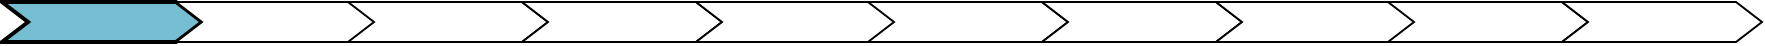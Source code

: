 <mxfile version="20.3.0" type="device" pages="12"><diagram id="dm2t6jc_gF8w5apkpZ0x" name="setup"><mxGraphModel dx="1138" dy="750" grid="1" gridSize="10" guides="1" tooltips="1" connect="1" arrows="1" fold="1" page="1" pageScale="1" pageWidth="827" pageHeight="1169" math="0" shadow="0"><root><mxCell id="0"/><mxCell id="1" parent="0"/><mxCell id="suq_s8611vJmzCgjOtdl-1" value="" style="shape=step;perimeter=stepPerimeter;whiteSpace=wrap;html=1;fixedSize=1;fontStyle=1;strokeWidth=2;fillColor=#75BDD1;size=13;" vertex="1" parent="1"><mxGeometry x="7" y="40" width="100" height="20" as="geometry"/></mxCell><mxCell id="apKouLeJVpxZWuQmlY8w-2" value="" style="shape=step;perimeter=stepPerimeter;whiteSpace=wrap;html=1;fixedSize=1;fontStyle=1;strokeWidth=1;size=13;" vertex="1" parent="1"><mxGeometry x="94" y="40" width="100" height="20" as="geometry"/></mxCell><mxCell id="kgX7_TbezfA0n5U8X8fv-1" value="" style="shape=step;perimeter=stepPerimeter;whiteSpace=wrap;html=1;fixedSize=1;fontStyle=1;strokeWidth=1;size=13;" vertex="1" parent="1"><mxGeometry x="180" y="40" width="100" height="20" as="geometry"/></mxCell><mxCell id="kgX7_TbezfA0n5U8X8fv-5" value="" style="shape=step;perimeter=stepPerimeter;whiteSpace=wrap;html=1;fixedSize=1;fontStyle=1;strokeWidth=1;size=13;" vertex="1" parent="1"><mxGeometry x="267" y="40" width="100" height="20" as="geometry"/></mxCell><mxCell id="kgX7_TbezfA0n5U8X8fv-6" value="" style="shape=step;perimeter=stepPerimeter;whiteSpace=wrap;html=1;fixedSize=1;fontStyle=1;strokeWidth=1;size=13;" vertex="1" parent="1"><mxGeometry x="354" y="40" width="100" height="20" as="geometry"/></mxCell><mxCell id="kgX7_TbezfA0n5U8X8fv-7" value="" style="shape=step;perimeter=stepPerimeter;whiteSpace=wrap;html=1;fixedSize=1;fontStyle=1;strokeWidth=1;size=13;" vertex="1" parent="1"><mxGeometry x="440" y="40" width="100" height="20" as="geometry"/></mxCell><mxCell id="kgX7_TbezfA0n5U8X8fv-8" value="" style="shape=step;perimeter=stepPerimeter;whiteSpace=wrap;html=1;fixedSize=1;fontStyle=1;strokeWidth=1;size=13;" vertex="1" parent="1"><mxGeometry x="527" y="40" width="100" height="20" as="geometry"/></mxCell><mxCell id="kgX7_TbezfA0n5U8X8fv-9" value="" style="shape=step;perimeter=stepPerimeter;whiteSpace=wrap;html=1;fixedSize=1;fontStyle=1;strokeWidth=1;size=13;" vertex="1" parent="1"><mxGeometry x="614" y="40" width="100" height="20" as="geometry"/></mxCell><mxCell id="kgX7_TbezfA0n5U8X8fv-10" value="" style="shape=step;perimeter=stepPerimeter;whiteSpace=wrap;html=1;fixedSize=1;fontStyle=1;strokeWidth=1;size=13;" vertex="1" parent="1"><mxGeometry x="700" y="40" width="100" height="20" as="geometry"/></mxCell><mxCell id="5NgcryGdJ3o4oPyeXj-P-1" value="" style="shape=step;perimeter=stepPerimeter;whiteSpace=wrap;html=1;fixedSize=1;fontStyle=1;strokeWidth=1;size=13;" vertex="1" parent="1"><mxGeometry x="787" y="40" width="100" height="20" as="geometry"/></mxCell></root></mxGraphModel></diagram><diagram name="meetings_summary" id="6X2ZOrw5SboB-pp65aHU"><mxGraphModel dx="981" dy="647" grid="1" gridSize="10" guides="1" tooltips="1" connect="1" arrows="1" fold="1" page="1" pageScale="1" pageWidth="827" pageHeight="1169" math="0" shadow="0"><root><mxCell id="8bAcCkx6zLGZEjMkv06b-0"/><mxCell id="8bAcCkx6zLGZEjMkv06b-1" parent="8bAcCkx6zLGZEjMkv06b-0"/><mxCell id="afLZ5FT6AAIcuSlcj4F2-0" value="" style="shape=step;perimeter=stepPerimeter;whiteSpace=wrap;html=1;fixedSize=1;fontStyle=1;strokeWidth=1;fillColor=#0082A5;size=13;" vertex="1" parent="8bAcCkx6zLGZEjMkv06b-1"><mxGeometry x="7" y="40" width="100" height="20" as="geometry"/></mxCell><mxCell id="afLZ5FT6AAIcuSlcj4F2-1" value="" style="shape=step;perimeter=stepPerimeter;whiteSpace=wrap;html=1;fixedSize=1;fontStyle=1;strokeWidth=1;size=13;" vertex="1" parent="8bAcCkx6zLGZEjMkv06b-1"><mxGeometry x="94" y="40" width="100" height="20" as="geometry"/></mxCell><mxCell id="afLZ5FT6AAIcuSlcj4F2-2" value="" style="shape=step;perimeter=stepPerimeter;whiteSpace=wrap;html=1;fixedSize=1;fontStyle=1;strokeWidth=1;size=13;" vertex="1" parent="8bAcCkx6zLGZEjMkv06b-1"><mxGeometry x="180" y="40" width="100" height="20" as="geometry"/></mxCell><mxCell id="afLZ5FT6AAIcuSlcj4F2-3" value="" style="shape=step;perimeter=stepPerimeter;whiteSpace=wrap;html=1;fixedSize=1;fontStyle=1;strokeWidth=1;size=13;" vertex="1" parent="8bAcCkx6zLGZEjMkv06b-1"><mxGeometry x="267" y="40" width="100" height="20" as="geometry"/></mxCell><mxCell id="afLZ5FT6AAIcuSlcj4F2-4" value="" style="shape=step;perimeter=stepPerimeter;whiteSpace=wrap;html=1;fixedSize=1;fontStyle=1;strokeWidth=1;size=13;" vertex="1" parent="8bAcCkx6zLGZEjMkv06b-1"><mxGeometry x="354" y="40" width="100" height="20" as="geometry"/></mxCell><mxCell id="afLZ5FT6AAIcuSlcj4F2-5" value="" style="shape=step;perimeter=stepPerimeter;whiteSpace=wrap;html=1;fixedSize=1;fontStyle=1;strokeWidth=1;size=13;" vertex="1" parent="8bAcCkx6zLGZEjMkv06b-1"><mxGeometry x="440" y="40" width="100" height="20" as="geometry"/></mxCell><mxCell id="afLZ5FT6AAIcuSlcj4F2-6" value="" style="shape=step;perimeter=stepPerimeter;whiteSpace=wrap;html=1;fixedSize=1;fontStyle=1;strokeWidth=1;size=13;" vertex="1" parent="8bAcCkx6zLGZEjMkv06b-1"><mxGeometry x="527" y="40" width="100" height="20" as="geometry"/></mxCell><mxCell id="afLZ5FT6AAIcuSlcj4F2-7" value="" style="shape=step;perimeter=stepPerimeter;whiteSpace=wrap;html=1;fixedSize=1;fontStyle=1;strokeWidth=1;size=13;" vertex="1" parent="8bAcCkx6zLGZEjMkv06b-1"><mxGeometry x="614" y="40" width="100" height="20" as="geometry"/></mxCell><mxCell id="afLZ5FT6AAIcuSlcj4F2-8" value="" style="shape=step;perimeter=stepPerimeter;whiteSpace=wrap;html=1;fixedSize=1;fontStyle=1;strokeWidth=1;size=13;" vertex="1" parent="8bAcCkx6zLGZEjMkv06b-1"><mxGeometry x="700" y="40" width="100" height="20" as="geometry"/></mxCell><mxCell id="VzU1OsIHf3dEBTw2k0_M-0" value="" style="shape=step;perimeter=stepPerimeter;whiteSpace=wrap;html=1;fixedSize=1;fontStyle=1;strokeWidth=1;size=13;" vertex="1" parent="8bAcCkx6zLGZEjMkv06b-1"><mxGeometry x="787" y="40" width="100" height="20" as="geometry"/></mxCell></root></mxGraphModel></diagram><diagram name="meeting_types" id="mz0DjULmWje3cHDk1tXS"><mxGraphModel dx="981" dy="647" grid="1" gridSize="10" guides="1" tooltips="1" connect="1" arrows="1" fold="1" page="1" pageScale="1" pageWidth="827" pageHeight="1169" math="0" shadow="0"><root><mxCell id="XtAeQxMQDisl3lg_f_P5-0"/><mxCell id="XtAeQxMQDisl3lg_f_P5-1" parent="XtAeQxMQDisl3lg_f_P5-0"/><mxCell id="Qc41kyRTNNSDBCXNVOFg-0" value="" style="shape=step;perimeter=stepPerimeter;whiteSpace=wrap;html=1;fixedSize=1;fontStyle=1;strokeWidth=1;fillColor=#0082A5;size=13;" vertex="1" parent="XtAeQxMQDisl3lg_f_P5-1"><mxGeometry x="7" y="40" width="100" height="20" as="geometry"/></mxCell><mxCell id="Qc41kyRTNNSDBCXNVOFg-2" value="" style="shape=step;perimeter=stepPerimeter;whiteSpace=wrap;html=1;fixedSize=1;fontStyle=1;strokeWidth=1;size=13;" vertex="1" parent="XtAeQxMQDisl3lg_f_P5-1"><mxGeometry x="180" y="40" width="100" height="20" as="geometry"/></mxCell><mxCell id="Qc41kyRTNNSDBCXNVOFg-3" value="" style="shape=step;perimeter=stepPerimeter;whiteSpace=wrap;html=1;fixedSize=1;fontStyle=1;strokeWidth=1;size=13;" vertex="1" parent="XtAeQxMQDisl3lg_f_P5-1"><mxGeometry x="267" y="40" width="100" height="20" as="geometry"/></mxCell><mxCell id="Qc41kyRTNNSDBCXNVOFg-4" value="" style="shape=step;perimeter=stepPerimeter;whiteSpace=wrap;html=1;fixedSize=1;fontStyle=1;strokeWidth=1;size=13;" vertex="1" parent="XtAeQxMQDisl3lg_f_P5-1"><mxGeometry x="354" y="40" width="100" height="20" as="geometry"/></mxCell><mxCell id="Qc41kyRTNNSDBCXNVOFg-5" value="" style="shape=step;perimeter=stepPerimeter;whiteSpace=wrap;html=1;fixedSize=1;fontStyle=1;strokeWidth=1;size=13;" vertex="1" parent="XtAeQxMQDisl3lg_f_P5-1"><mxGeometry x="440" y="40" width="100" height="20" as="geometry"/></mxCell><mxCell id="Qc41kyRTNNSDBCXNVOFg-6" value="" style="shape=step;perimeter=stepPerimeter;whiteSpace=wrap;html=1;fixedSize=1;fontStyle=1;strokeWidth=1;size=13;" vertex="1" parent="XtAeQxMQDisl3lg_f_P5-1"><mxGeometry x="527" y="40" width="100" height="20" as="geometry"/></mxCell><mxCell id="Qc41kyRTNNSDBCXNVOFg-7" value="" style="shape=step;perimeter=stepPerimeter;whiteSpace=wrap;html=1;fixedSize=1;fontStyle=1;strokeWidth=1;size=13;" vertex="1" parent="XtAeQxMQDisl3lg_f_P5-1"><mxGeometry x="614" y="40" width="100" height="20" as="geometry"/></mxCell><mxCell id="Qc41kyRTNNSDBCXNVOFg-8" value="" style="shape=step;perimeter=stepPerimeter;whiteSpace=wrap;html=1;fixedSize=1;fontStyle=1;strokeWidth=1;size=13;" vertex="1" parent="XtAeQxMQDisl3lg_f_P5-1"><mxGeometry x="700" y="40" width="100" height="20" as="geometry"/></mxCell><mxCell id="Qc41kyRTNNSDBCXNVOFg-1" value="" style="shape=step;perimeter=stepPerimeter;whiteSpace=wrap;html=1;fixedSize=1;fontStyle=1;strokeWidth=2;size=13;fillColor=#75BDD1;" vertex="1" parent="XtAeQxMQDisl3lg_f_P5-1"><mxGeometry x="94" y="40" width="100" height="20" as="geometry"/></mxCell><mxCell id="3COIaEqtR4jSvFtuA2JP-0" value="" style="shape=step;perimeter=stepPerimeter;whiteSpace=wrap;html=1;fixedSize=1;fontStyle=1;strokeWidth=1;size=13;" vertex="1" parent="XtAeQxMQDisl3lg_f_P5-1"><mxGeometry x="787" y="40" width="100" height="20" as="geometry"/></mxCell></root></mxGraphModel></diagram><diagram name="meeting_guidelines" id="V_xPlgkoLsqtMrr0tZPC"><mxGraphModel dx="1422" dy="938" grid="1" gridSize="10" guides="1" tooltips="1" connect="1" arrows="1" fold="1" page="1" pageScale="1" pageWidth="827" pageHeight="1169" math="0" shadow="0"><root><mxCell id="WUArknM91k1haEYoyD8Q-0"/><mxCell id="WUArknM91k1haEYoyD8Q-1" parent="WUArknM91k1haEYoyD8Q-0"/><mxCell id="1Aq_6USk_puD6Um9QTDg-0" value="" style="shape=step;perimeter=stepPerimeter;whiteSpace=wrap;html=1;fixedSize=1;fontStyle=1;strokeWidth=1;fillColor=#0082A5;size=13;" vertex="1" parent="WUArknM91k1haEYoyD8Q-1"><mxGeometry x="7" y="40" width="100" height="20" as="geometry"/></mxCell><mxCell id="1Aq_6USk_puD6Um9QTDg-2" value="" style="shape=step;perimeter=stepPerimeter;whiteSpace=wrap;html=1;fixedSize=1;fontStyle=1;strokeWidth=1;size=13;" vertex="1" parent="WUArknM91k1haEYoyD8Q-1"><mxGeometry x="267" y="40" width="100" height="20" as="geometry"/></mxCell><mxCell id="1Aq_6USk_puD6Um9QTDg-3" value="" style="shape=step;perimeter=stepPerimeter;whiteSpace=wrap;html=1;fixedSize=1;fontStyle=1;strokeWidth=1;size=13;" vertex="1" parent="WUArknM91k1haEYoyD8Q-1"><mxGeometry x="354" y="40" width="100" height="20" as="geometry"/></mxCell><mxCell id="1Aq_6USk_puD6Um9QTDg-4" value="" style="shape=step;perimeter=stepPerimeter;whiteSpace=wrap;html=1;fixedSize=1;fontStyle=1;strokeWidth=1;size=13;" vertex="1" parent="WUArknM91k1haEYoyD8Q-1"><mxGeometry x="440" y="40" width="100" height="20" as="geometry"/></mxCell><mxCell id="1Aq_6USk_puD6Um9QTDg-5" value="" style="shape=step;perimeter=stepPerimeter;whiteSpace=wrap;html=1;fixedSize=1;fontStyle=1;strokeWidth=1;size=13;" vertex="1" parent="WUArknM91k1haEYoyD8Q-1"><mxGeometry x="527" y="40" width="100" height="20" as="geometry"/></mxCell><mxCell id="1Aq_6USk_puD6Um9QTDg-6" value="" style="shape=step;perimeter=stepPerimeter;whiteSpace=wrap;html=1;fixedSize=1;fontStyle=1;strokeWidth=1;size=13;" vertex="1" parent="WUArknM91k1haEYoyD8Q-1"><mxGeometry x="614" y="40" width="100" height="20" as="geometry"/></mxCell><mxCell id="1Aq_6USk_puD6Um9QTDg-7" value="" style="shape=step;perimeter=stepPerimeter;whiteSpace=wrap;html=1;fixedSize=1;fontStyle=1;strokeWidth=1;size=13;" vertex="1" parent="WUArknM91k1haEYoyD8Q-1"><mxGeometry x="700" y="40" width="100" height="20" as="geometry"/></mxCell><mxCell id="1Aq_6USk_puD6Um9QTDg-8" value="" style="shape=step;perimeter=stepPerimeter;whiteSpace=wrap;html=1;fixedSize=1;fontStyle=1;strokeWidth=1;size=13;fillColor=#0082A5;" vertex="1" parent="WUArknM91k1haEYoyD8Q-1"><mxGeometry x="94" y="40" width="100" height="20" as="geometry"/></mxCell><mxCell id="vswcTOdUjM8DmLdJi11F-0" value="" style="shape=step;perimeter=stepPerimeter;whiteSpace=wrap;html=1;fixedSize=1;fontStyle=1;strokeWidth=1;size=13;" vertex="1" parent="WUArknM91k1haEYoyD8Q-1"><mxGeometry x="787" y="40" width="100" height="20" as="geometry"/></mxCell><mxCell id="1Aq_6USk_puD6Um9QTDg-1" value="" style="shape=step;perimeter=stepPerimeter;whiteSpace=wrap;html=1;fixedSize=1;fontStyle=1;strokeWidth=2;size=13;fillColor=#75BDD1;" vertex="1" parent="WUArknM91k1haEYoyD8Q-1"><mxGeometry x="180" y="40" width="100" height="20" as="geometry"/></mxCell></root></mxGraphModel></diagram><diagram name="polls_and_voting" id="f8mAG1sDSMvEr3Eu5NMD"><mxGraphModel dx="1422" dy="938" grid="1" gridSize="10" guides="1" tooltips="1" connect="1" arrows="1" fold="1" page="1" pageScale="1" pageWidth="827" pageHeight="1169" math="0" shadow="0"><root><mxCell id="adbSfUTAPGzobOA_On2n-0"/><mxCell id="adbSfUTAPGzobOA_On2n-1" parent="adbSfUTAPGzobOA_On2n-0"/><mxCell id="Cs7Aq-B8ezhULKS4rZd8-0" value="" style="shape=step;perimeter=stepPerimeter;whiteSpace=wrap;html=1;fixedSize=1;fontStyle=1;strokeWidth=1;fillColor=#0082A5;size=13;" vertex="1" parent="adbSfUTAPGzobOA_On2n-1"><mxGeometry x="7" y="40" width="100" height="20" as="geometry"/></mxCell><mxCell id="Cs7Aq-B8ezhULKS4rZd8-1" value="" style="shape=step;perimeter=stepPerimeter;whiteSpace=wrap;html=1;fixedSize=1;fontStyle=1;strokeWidth=1;size=13;fillColor=#0082A5;" vertex="1" parent="adbSfUTAPGzobOA_On2n-1"><mxGeometry x="180" y="40" width="100" height="20" as="geometry"/></mxCell><mxCell id="Cs7Aq-B8ezhULKS4rZd8-3" value="" style="shape=step;perimeter=stepPerimeter;whiteSpace=wrap;html=1;fixedSize=1;fontStyle=1;strokeWidth=1;size=13;" vertex="1" parent="adbSfUTAPGzobOA_On2n-1"><mxGeometry x="354" y="40" width="100" height="20" as="geometry"/></mxCell><mxCell id="Cs7Aq-B8ezhULKS4rZd8-4" value="" style="shape=step;perimeter=stepPerimeter;whiteSpace=wrap;html=1;fixedSize=1;fontStyle=1;strokeWidth=1;size=13;" vertex="1" parent="adbSfUTAPGzobOA_On2n-1"><mxGeometry x="440" y="40" width="100" height="20" as="geometry"/></mxCell><mxCell id="Cs7Aq-B8ezhULKS4rZd8-5" value="" style="shape=step;perimeter=stepPerimeter;whiteSpace=wrap;html=1;fixedSize=1;fontStyle=1;strokeWidth=1;size=13;" vertex="1" parent="adbSfUTAPGzobOA_On2n-1"><mxGeometry x="527" y="40" width="100" height="20" as="geometry"/></mxCell><mxCell id="Cs7Aq-B8ezhULKS4rZd8-6" value="" style="shape=step;perimeter=stepPerimeter;whiteSpace=wrap;html=1;fixedSize=1;fontStyle=1;strokeWidth=1;size=13;" vertex="1" parent="adbSfUTAPGzobOA_On2n-1"><mxGeometry x="614" y="40" width="100" height="20" as="geometry"/></mxCell><mxCell id="Cs7Aq-B8ezhULKS4rZd8-7" value="" style="shape=step;perimeter=stepPerimeter;whiteSpace=wrap;html=1;fixedSize=1;fontStyle=1;strokeWidth=1;size=13;" vertex="1" parent="adbSfUTAPGzobOA_On2n-1"><mxGeometry x="700" y="40" width="100" height="20" as="geometry"/></mxCell><mxCell id="Cs7Aq-B8ezhULKS4rZd8-8" value="" style="shape=step;perimeter=stepPerimeter;whiteSpace=wrap;html=1;fixedSize=1;fontStyle=1;strokeWidth=1;size=13;fillColor=#0082A5;" vertex="1" parent="adbSfUTAPGzobOA_On2n-1"><mxGeometry x="94" y="40" width="100" height="20" as="geometry"/></mxCell><mxCell id="Cs7Aq-B8ezhULKS4rZd8-2" value="" style="shape=step;perimeter=stepPerimeter;whiteSpace=wrap;html=1;fixedSize=1;fontStyle=1;strokeWidth=2;size=13;fillColor=#75BDD1;" vertex="1" parent="adbSfUTAPGzobOA_On2n-1"><mxGeometry x="267" y="40" width="100" height="20" as="geometry"/></mxCell><mxCell id="Bw7BR430XUlsO6TvwvMC-0" value="" style="shape=step;perimeter=stepPerimeter;whiteSpace=wrap;html=1;fixedSize=1;fontStyle=1;strokeWidth=1;size=13;" vertex="1" parent="adbSfUTAPGzobOA_On2n-1"><mxGeometry x="787" y="40" width="100" height="20" as="geometry"/></mxCell></root></mxGraphModel></diagram><diagram name="decisions_and_escalations" id="5NBN5gNfu33TazNzHed4"><mxGraphModel dx="1422" dy="938" grid="1" gridSize="10" guides="1" tooltips="1" connect="1" arrows="1" fold="1" page="1" pageScale="1" pageWidth="827" pageHeight="1169" math="0" shadow="0"><root><mxCell id="dDEpKYAKfWJSTqyf6rIt-0"/><mxCell id="dDEpKYAKfWJSTqyf6rIt-1" parent="dDEpKYAKfWJSTqyf6rIt-0"/><mxCell id="mDJSmQJkFK0G5jTQr8if-0" value="" style="shape=step;perimeter=stepPerimeter;whiteSpace=wrap;html=1;fixedSize=1;fontStyle=1;strokeWidth=1;fillColor=#0082A5;size=13;" vertex="1" parent="dDEpKYAKfWJSTqyf6rIt-1"><mxGeometry x="7" y="40" width="100" height="20" as="geometry"/></mxCell><mxCell id="mDJSmQJkFK0G5jTQr8if-1" value="" style="shape=step;perimeter=stepPerimeter;whiteSpace=wrap;html=1;fixedSize=1;fontStyle=1;strokeWidth=1;size=13;fillColor=#0082A5;" vertex="1" parent="dDEpKYAKfWJSTqyf6rIt-1"><mxGeometry x="180" y="40" width="100" height="20" as="geometry"/></mxCell><mxCell id="mDJSmQJkFK0G5jTQr8if-2" value="" style="shape=step;perimeter=stepPerimeter;whiteSpace=wrap;html=1;fixedSize=1;fontStyle=1;strokeWidth=1;size=13;fillColor=#0082A5;" vertex="1" parent="dDEpKYAKfWJSTqyf6rIt-1"><mxGeometry x="267" y="40" width="100" height="20" as="geometry"/></mxCell><mxCell id="mDJSmQJkFK0G5jTQr8if-4" value="" style="shape=step;perimeter=stepPerimeter;whiteSpace=wrap;html=1;fixedSize=1;fontStyle=1;strokeWidth=1;size=13;" vertex="1" parent="dDEpKYAKfWJSTqyf6rIt-1"><mxGeometry x="440" y="40" width="100" height="20" as="geometry"/></mxCell><mxCell id="mDJSmQJkFK0G5jTQr8if-5" value="" style="shape=step;perimeter=stepPerimeter;whiteSpace=wrap;html=1;fixedSize=1;fontStyle=1;strokeWidth=1;size=13;" vertex="1" parent="dDEpKYAKfWJSTqyf6rIt-1"><mxGeometry x="527" y="40" width="100" height="20" as="geometry"/></mxCell><mxCell id="mDJSmQJkFK0G5jTQr8if-6" value="" style="shape=step;perimeter=stepPerimeter;whiteSpace=wrap;html=1;fixedSize=1;fontStyle=1;strokeWidth=1;size=13;" vertex="1" parent="dDEpKYAKfWJSTqyf6rIt-1"><mxGeometry x="614" y="40" width="100" height="20" as="geometry"/></mxCell><mxCell id="mDJSmQJkFK0G5jTQr8if-7" value="" style="shape=step;perimeter=stepPerimeter;whiteSpace=wrap;html=1;fixedSize=1;fontStyle=1;strokeWidth=1;size=13;" vertex="1" parent="dDEpKYAKfWJSTqyf6rIt-1"><mxGeometry x="700" y="40" width="100" height="20" as="geometry"/></mxCell><mxCell id="mDJSmQJkFK0G5jTQr8if-8" value="" style="shape=step;perimeter=stepPerimeter;whiteSpace=wrap;html=1;fixedSize=1;fontStyle=1;strokeWidth=1;size=13;fillColor=#0082A5;" vertex="1" parent="dDEpKYAKfWJSTqyf6rIt-1"><mxGeometry x="94" y="40" width="100" height="20" as="geometry"/></mxCell><mxCell id="mDJSmQJkFK0G5jTQr8if-3" value="" style="shape=step;perimeter=stepPerimeter;whiteSpace=wrap;html=1;fixedSize=1;fontStyle=1;strokeWidth=2;size=13;fillColor=#75BDD1;" vertex="1" parent="dDEpKYAKfWJSTqyf6rIt-1"><mxGeometry x="354" y="40" width="100" height="20" as="geometry"/></mxCell><mxCell id="-bXeNb52KsXWBJWrpBQN-0" value="" style="shape=step;perimeter=stepPerimeter;whiteSpace=wrap;html=1;fixedSize=1;fontStyle=1;strokeWidth=1;size=13;" vertex="1" parent="dDEpKYAKfWJSTqyf6rIt-1"><mxGeometry x="787" y="40" width="100" height="20" as="geometry"/></mxCell></root></mxGraphModel></diagram><diagram name="sharepoint" id="-_6wYoJ8Z1eWy3dxcUGc"><mxGraphModel dx="1422" dy="938" grid="1" gridSize="10" guides="1" tooltips="1" connect="1" arrows="1" fold="1" page="1" pageScale="1" pageWidth="827" pageHeight="1169" math="0" shadow="0"><root><mxCell id="x_Ljrof4QcR9sOdC0C8H-0"/><mxCell id="x_Ljrof4QcR9sOdC0C8H-1" parent="x_Ljrof4QcR9sOdC0C8H-0"/><mxCell id="i53Z-ymxy3MCtHKYsPQm-0" value="" style="shape=step;perimeter=stepPerimeter;whiteSpace=wrap;html=1;fixedSize=1;fontStyle=1;strokeWidth=1;fillColor=#0082A5;size=13;" vertex="1" parent="x_Ljrof4QcR9sOdC0C8H-1"><mxGeometry x="7" y="40" width="100" height="20" as="geometry"/></mxCell><mxCell id="i53Z-ymxy3MCtHKYsPQm-1" value="" style="shape=step;perimeter=stepPerimeter;whiteSpace=wrap;html=1;fixedSize=1;fontStyle=1;strokeWidth=1;size=13;fillColor=#0082A5;" vertex="1" parent="x_Ljrof4QcR9sOdC0C8H-1"><mxGeometry x="180" y="40" width="100" height="20" as="geometry"/></mxCell><mxCell id="i53Z-ymxy3MCtHKYsPQm-2" value="" style="shape=step;perimeter=stepPerimeter;whiteSpace=wrap;html=1;fixedSize=1;fontStyle=1;strokeWidth=1;size=13;fillColor=#0082A5;" vertex="1" parent="x_Ljrof4QcR9sOdC0C8H-1"><mxGeometry x="267" y="40" width="100" height="20" as="geometry"/></mxCell><mxCell id="i53Z-ymxy3MCtHKYsPQm-3" value="" style="shape=step;perimeter=stepPerimeter;whiteSpace=wrap;html=1;fixedSize=1;fontStyle=1;strokeWidth=1;size=13;fillColor=#0082A5;" vertex="1" parent="x_Ljrof4QcR9sOdC0C8H-1"><mxGeometry x="354" y="40" width="100" height="20" as="geometry"/></mxCell><mxCell id="i53Z-ymxy3MCtHKYsPQm-5" value="" style="shape=step;perimeter=stepPerimeter;whiteSpace=wrap;html=1;fixedSize=1;fontStyle=1;strokeWidth=1;size=13;" vertex="1" parent="x_Ljrof4QcR9sOdC0C8H-1"><mxGeometry x="527" y="40" width="100" height="20" as="geometry"/></mxCell><mxCell id="i53Z-ymxy3MCtHKYsPQm-6" value="" style="shape=step;perimeter=stepPerimeter;whiteSpace=wrap;html=1;fixedSize=1;fontStyle=1;strokeWidth=1;size=13;" vertex="1" parent="x_Ljrof4QcR9sOdC0C8H-1"><mxGeometry x="614" y="40" width="100" height="20" as="geometry"/></mxCell><mxCell id="i53Z-ymxy3MCtHKYsPQm-7" value="" style="shape=step;perimeter=stepPerimeter;whiteSpace=wrap;html=1;fixedSize=1;fontStyle=1;strokeWidth=1;size=13;" vertex="1" parent="x_Ljrof4QcR9sOdC0C8H-1"><mxGeometry x="700" y="40" width="100" height="20" as="geometry"/></mxCell><mxCell id="i53Z-ymxy3MCtHKYsPQm-8" value="" style="shape=step;perimeter=stepPerimeter;whiteSpace=wrap;html=1;fixedSize=1;fontStyle=1;strokeWidth=1;size=13;fillColor=#0082A5;" vertex="1" parent="x_Ljrof4QcR9sOdC0C8H-1"><mxGeometry x="94" y="40" width="100" height="20" as="geometry"/></mxCell><mxCell id="i53Z-ymxy3MCtHKYsPQm-4" value="" style="shape=step;perimeter=stepPerimeter;whiteSpace=wrap;html=1;fixedSize=1;fontStyle=1;strokeWidth=2;size=13;fillColor=#75BDD1;" vertex="1" parent="x_Ljrof4QcR9sOdC0C8H-1"><mxGeometry x="440" y="40" width="100" height="20" as="geometry"/></mxCell><mxCell id="HgAqURmBwZEr9Vd2XaED-0" value="" style="shape=step;perimeter=stepPerimeter;whiteSpace=wrap;html=1;fixedSize=1;fontStyle=1;strokeWidth=1;size=13;" vertex="1" parent="x_Ljrof4QcR9sOdC0C8H-1"><mxGeometry x="787" y="40" width="100" height="20" as="geometry"/></mxCell></root></mxGraphModel></diagram><diagram name="contribution_workflow" id="3elSyg_Lgtz7wdCouEmg"><mxGraphModel dx="1422" dy="938" grid="1" gridSize="10" guides="1" tooltips="1" connect="1" arrows="1" fold="1" page="1" pageScale="1" pageWidth="827" pageHeight="1169" math="0" shadow="0"><root><mxCell id="eIDepEhD_xQyOiuuyB4x-0"/><mxCell id="eIDepEhD_xQyOiuuyB4x-1" parent="eIDepEhD_xQyOiuuyB4x-0"/><mxCell id="QkM9QyY3ujm6kIeXHQBJ-0" value="" style="shape=step;perimeter=stepPerimeter;whiteSpace=wrap;html=1;fixedSize=1;fontStyle=1;strokeWidth=1;fillColor=#0082A5;size=13;" vertex="1" parent="eIDepEhD_xQyOiuuyB4x-1"><mxGeometry x="7" y="40" width="100" height="20" as="geometry"/></mxCell><mxCell id="QkM9QyY3ujm6kIeXHQBJ-1" value="" style="shape=step;perimeter=stepPerimeter;whiteSpace=wrap;html=1;fixedSize=1;fontStyle=1;strokeWidth=1;size=13;fillColor=#0082A5;" vertex="1" parent="eIDepEhD_xQyOiuuyB4x-1"><mxGeometry x="180" y="40" width="100" height="20" as="geometry"/></mxCell><mxCell id="QkM9QyY3ujm6kIeXHQBJ-2" value="" style="shape=step;perimeter=stepPerimeter;whiteSpace=wrap;html=1;fixedSize=1;fontStyle=1;strokeWidth=1;size=13;fillColor=#0082A5;" vertex="1" parent="eIDepEhD_xQyOiuuyB4x-1"><mxGeometry x="267" y="40" width="100" height="20" as="geometry"/></mxCell><mxCell id="QkM9QyY3ujm6kIeXHQBJ-3" value="" style="shape=step;perimeter=stepPerimeter;whiteSpace=wrap;html=1;fixedSize=1;fontStyle=1;strokeWidth=1;size=13;fillColor=#0082A5;" vertex="1" parent="eIDepEhD_xQyOiuuyB4x-1"><mxGeometry x="354" y="40" width="100" height="20" as="geometry"/></mxCell><mxCell id="QkM9QyY3ujm6kIeXHQBJ-4" value="" style="shape=step;perimeter=stepPerimeter;whiteSpace=wrap;html=1;fixedSize=1;fontStyle=1;strokeWidth=1;size=13;fillColor=#0082A5;" vertex="1" parent="eIDepEhD_xQyOiuuyB4x-1"><mxGeometry x="440" y="40" width="100" height="20" as="geometry"/></mxCell><mxCell id="QkM9QyY3ujm6kIeXHQBJ-6" value="" style="shape=step;perimeter=stepPerimeter;whiteSpace=wrap;html=1;fixedSize=1;fontStyle=1;strokeWidth=1;size=13;" vertex="1" parent="eIDepEhD_xQyOiuuyB4x-1"><mxGeometry x="614" y="40" width="100" height="20" as="geometry"/></mxCell><mxCell id="QkM9QyY3ujm6kIeXHQBJ-7" value="" style="shape=step;perimeter=stepPerimeter;whiteSpace=wrap;html=1;fixedSize=1;fontStyle=1;strokeWidth=1;size=13;" vertex="1" parent="eIDepEhD_xQyOiuuyB4x-1"><mxGeometry x="700" y="40" width="100" height="20" as="geometry"/></mxCell><mxCell id="QkM9QyY3ujm6kIeXHQBJ-8" value="" style="shape=step;perimeter=stepPerimeter;whiteSpace=wrap;html=1;fixedSize=1;fontStyle=1;strokeWidth=1;size=13;fillColor=#0082A5;" vertex="1" parent="eIDepEhD_xQyOiuuyB4x-1"><mxGeometry x="94" y="40" width="100" height="20" as="geometry"/></mxCell><mxCell id="QkM9QyY3ujm6kIeXHQBJ-5" value="" style="shape=step;perimeter=stepPerimeter;whiteSpace=wrap;html=1;fixedSize=1;fontStyle=1;strokeWidth=2;size=13;fillColor=#75BDD1;" vertex="1" parent="eIDepEhD_xQyOiuuyB4x-1"><mxGeometry x="527" y="40" width="100" height="20" as="geometry"/></mxCell><mxCell id="p8H1-yeZpMM4MXMJY0eR-0" value="" style="shape=step;perimeter=stepPerimeter;whiteSpace=wrap;html=1;fixedSize=1;fontStyle=1;strokeWidth=1;size=13;" vertex="1" parent="eIDepEhD_xQyOiuuyB4x-1"><mxGeometry x="787" y="40" width="100" height="20" as="geometry"/></mxCell></root></mxGraphModel></diagram><diagram name="contributing_with_issues" id="le7ULJjzy7FCZPKH461p"><mxGraphModel dx="1422" dy="938" grid="1" gridSize="10" guides="1" tooltips="1" connect="1" arrows="1" fold="1" page="1" pageScale="1" pageWidth="827" pageHeight="1169" math="0" shadow="0"><root><mxCell id="qQXYbfqoxv8RYZa1Dyzz-0"/><mxCell id="qQXYbfqoxv8RYZa1Dyzz-1" parent="qQXYbfqoxv8RYZa1Dyzz-0"/><mxCell id="zZMo2MujJzXW3l58eChF-0" value="" style="shape=step;perimeter=stepPerimeter;whiteSpace=wrap;html=1;fixedSize=1;fontStyle=1;strokeWidth=1;fillColor=#0082A5;size=13;" vertex="1" parent="qQXYbfqoxv8RYZa1Dyzz-1"><mxGeometry x="7" y="40" width="100" height="20" as="geometry"/></mxCell><mxCell id="zZMo2MujJzXW3l58eChF-1" value="" style="shape=step;perimeter=stepPerimeter;whiteSpace=wrap;html=1;fixedSize=1;fontStyle=1;strokeWidth=1;size=13;fillColor=#0082A5;" vertex="1" parent="qQXYbfqoxv8RYZa1Dyzz-1"><mxGeometry x="180" y="40" width="100" height="20" as="geometry"/></mxCell><mxCell id="zZMo2MujJzXW3l58eChF-2" value="" style="shape=step;perimeter=stepPerimeter;whiteSpace=wrap;html=1;fixedSize=1;fontStyle=1;strokeWidth=1;size=13;fillColor=#0082A5;" vertex="1" parent="qQXYbfqoxv8RYZa1Dyzz-1"><mxGeometry x="267" y="40" width="100" height="20" as="geometry"/></mxCell><mxCell id="zZMo2MujJzXW3l58eChF-3" value="" style="shape=step;perimeter=stepPerimeter;whiteSpace=wrap;html=1;fixedSize=1;fontStyle=1;strokeWidth=1;size=13;fillColor=#0082A5;" vertex="1" parent="qQXYbfqoxv8RYZa1Dyzz-1"><mxGeometry x="354" y="40" width="100" height="20" as="geometry"/></mxCell><mxCell id="zZMo2MujJzXW3l58eChF-4" value="" style="shape=step;perimeter=stepPerimeter;whiteSpace=wrap;html=1;fixedSize=1;fontStyle=1;strokeWidth=1;size=13;fillColor=#0082A5;" vertex="1" parent="qQXYbfqoxv8RYZa1Dyzz-1"><mxGeometry x="440" y="40" width="100" height="20" as="geometry"/></mxCell><mxCell id="zZMo2MujJzXW3l58eChF-5" value="" style="shape=step;perimeter=stepPerimeter;whiteSpace=wrap;html=1;fixedSize=1;fontStyle=1;strokeWidth=1;size=13;fillColor=#0082A5;" vertex="1" parent="qQXYbfqoxv8RYZa1Dyzz-1"><mxGeometry x="527" y="40" width="100" height="20" as="geometry"/></mxCell><mxCell id="zZMo2MujJzXW3l58eChF-7" value="" style="shape=step;perimeter=stepPerimeter;whiteSpace=wrap;html=1;fixedSize=1;fontStyle=1;strokeWidth=1;size=13;" vertex="1" parent="qQXYbfqoxv8RYZa1Dyzz-1"><mxGeometry x="700" y="40" width="100" height="20" as="geometry"/></mxCell><mxCell id="zZMo2MujJzXW3l58eChF-8" value="" style="shape=step;perimeter=stepPerimeter;whiteSpace=wrap;html=1;fixedSize=1;fontStyle=1;strokeWidth=1;size=13;fillColor=#0082A5;" vertex="1" parent="qQXYbfqoxv8RYZa1Dyzz-1"><mxGeometry x="94" y="40" width="100" height="20" as="geometry"/></mxCell><mxCell id="zZMo2MujJzXW3l58eChF-6" value="" style="shape=step;perimeter=stepPerimeter;whiteSpace=wrap;html=1;fixedSize=1;fontStyle=1;strokeWidth=2;size=13;fillColor=#75BDD1;" vertex="1" parent="qQXYbfqoxv8RYZa1Dyzz-1"><mxGeometry x="614" y="40" width="100" height="20" as="geometry"/></mxCell><mxCell id="kKTeB1gln4J90q9rWApu-0" value="" style="shape=step;perimeter=stepPerimeter;whiteSpace=wrap;html=1;fixedSize=1;fontStyle=1;strokeWidth=1;size=13;" vertex="1" parent="qQXYbfqoxv8RYZa1Dyzz-1"><mxGeometry x="787" y="40" width="100" height="20" as="geometry"/></mxCell></root></mxGraphModel></diagram><diagram name="implementation" id="9gMMI5RLerFZ5SbWEgg9"><mxGraphModel dx="1422" dy="938" grid="1" gridSize="10" guides="1" tooltips="1" connect="1" arrows="1" fold="1" page="1" pageScale="1" pageWidth="827" pageHeight="1169" math="0" shadow="0"><root><mxCell id="obZYoLKZ1jPedqYaQYV4-0"/><mxCell id="obZYoLKZ1jPedqYaQYV4-1" parent="obZYoLKZ1jPedqYaQYV4-0"/><mxCell id="s2USd1rgYiLXNSBnU54q-0" value="" style="shape=step;perimeter=stepPerimeter;whiteSpace=wrap;html=1;fixedSize=1;fontStyle=1;strokeWidth=1;fillColor=#0082A5;size=13;" vertex="1" parent="obZYoLKZ1jPedqYaQYV4-1"><mxGeometry x="7" y="40" width="100" height="20" as="geometry"/></mxCell><mxCell id="s2USd1rgYiLXNSBnU54q-1" value="" style="shape=step;perimeter=stepPerimeter;whiteSpace=wrap;html=1;fixedSize=1;fontStyle=1;strokeWidth=1;size=13;fillColor=#0082A5;" vertex="1" parent="obZYoLKZ1jPedqYaQYV4-1"><mxGeometry x="180" y="40" width="100" height="20" as="geometry"/></mxCell><mxCell id="s2USd1rgYiLXNSBnU54q-2" value="" style="shape=step;perimeter=stepPerimeter;whiteSpace=wrap;html=1;fixedSize=1;fontStyle=1;strokeWidth=1;size=13;fillColor=#0082A5;" vertex="1" parent="obZYoLKZ1jPedqYaQYV4-1"><mxGeometry x="267" y="40" width="100" height="20" as="geometry"/></mxCell><mxCell id="s2USd1rgYiLXNSBnU54q-3" value="" style="shape=step;perimeter=stepPerimeter;whiteSpace=wrap;html=1;fixedSize=1;fontStyle=1;strokeWidth=1;size=13;fillColor=#0082A5;" vertex="1" parent="obZYoLKZ1jPedqYaQYV4-1"><mxGeometry x="354" y="40" width="100" height="20" as="geometry"/></mxCell><mxCell id="s2USd1rgYiLXNSBnU54q-4" value="" style="shape=step;perimeter=stepPerimeter;whiteSpace=wrap;html=1;fixedSize=1;fontStyle=1;strokeWidth=1;size=13;fillColor=#0082A5;" vertex="1" parent="obZYoLKZ1jPedqYaQYV4-1"><mxGeometry x="440" y="40" width="100" height="20" as="geometry"/></mxCell><mxCell id="s2USd1rgYiLXNSBnU54q-5" value="" style="shape=step;perimeter=stepPerimeter;whiteSpace=wrap;html=1;fixedSize=1;fontStyle=1;strokeWidth=1;size=13;fillColor=#0082A5;" vertex="1" parent="obZYoLKZ1jPedqYaQYV4-1"><mxGeometry x="527" y="40" width="100" height="20" as="geometry"/></mxCell><mxCell id="s2USd1rgYiLXNSBnU54q-6" value="" style="shape=step;perimeter=stepPerimeter;whiteSpace=wrap;html=1;fixedSize=1;fontStyle=1;strokeWidth=1;size=13;fillColor=#0082A5;" vertex="1" parent="obZYoLKZ1jPedqYaQYV4-1"><mxGeometry x="614" y="40" width="100" height="20" as="geometry"/></mxCell><mxCell id="s2USd1rgYiLXNSBnU54q-8" value="" style="shape=step;perimeter=stepPerimeter;whiteSpace=wrap;html=1;fixedSize=1;fontStyle=1;strokeWidth=1;size=13;fillColor=#0082A5;" vertex="1" parent="obZYoLKZ1jPedqYaQYV4-1"><mxGeometry x="94" y="40" width="100" height="20" as="geometry"/></mxCell><mxCell id="Qume2BhjYplOV0IIWyA3-0" value="" style="shape=step;perimeter=stepPerimeter;whiteSpace=wrap;html=1;fixedSize=1;fontStyle=1;strokeWidth=1;size=13;" vertex="1" parent="obZYoLKZ1jPedqYaQYV4-1"><mxGeometry x="787" y="40" width="100" height="20" as="geometry"/></mxCell><mxCell id="s2USd1rgYiLXNSBnU54q-7" value="" style="shape=step;perimeter=stepPerimeter;whiteSpace=wrap;html=1;fixedSize=1;fontStyle=1;strokeWidth=2;size=13;fillColor=#75BDD1;" vertex="1" parent="obZYoLKZ1jPedqYaQYV4-1"><mxGeometry x="700" y="40" width="100" height="20" as="geometry"/></mxCell></root></mxGraphModel></diagram><diagram name="advanced_tools" id="_5R7JU1QQeJVn9BY1hHO"><mxGraphModel dx="981" dy="647" grid="1" gridSize="10" guides="1" tooltips="1" connect="1" arrows="1" fold="1" page="1" pageScale="1" pageWidth="827" pageHeight="1169" math="0" shadow="0"><root><mxCell id="31AVnHOvFrJHiEYBatn3-0"/><mxCell id="31AVnHOvFrJHiEYBatn3-1" parent="31AVnHOvFrJHiEYBatn3-0"/><mxCell id="Djh0GHc4GuWPg6F4nRuv-0" value="" style="shape=step;perimeter=stepPerimeter;whiteSpace=wrap;html=1;fixedSize=1;fontStyle=1;strokeWidth=1;fillColor=#0082A5;size=13;" vertex="1" parent="31AVnHOvFrJHiEYBatn3-1"><mxGeometry x="7" y="40" width="100" height="20" as="geometry"/></mxCell><mxCell id="Djh0GHc4GuWPg6F4nRuv-1" value="" style="shape=step;perimeter=stepPerimeter;whiteSpace=wrap;html=1;fixedSize=1;fontStyle=1;strokeWidth=1;size=13;fillColor=#0082A5;" vertex="1" parent="31AVnHOvFrJHiEYBatn3-1"><mxGeometry x="180" y="40" width="100" height="20" as="geometry"/></mxCell><mxCell id="Djh0GHc4GuWPg6F4nRuv-2" value="" style="shape=step;perimeter=stepPerimeter;whiteSpace=wrap;html=1;fixedSize=1;fontStyle=1;strokeWidth=1;size=13;fillColor=#0082A5;" vertex="1" parent="31AVnHOvFrJHiEYBatn3-1"><mxGeometry x="267" y="40" width="100" height="20" as="geometry"/></mxCell><mxCell id="Djh0GHc4GuWPg6F4nRuv-3" value="" style="shape=step;perimeter=stepPerimeter;whiteSpace=wrap;html=1;fixedSize=1;fontStyle=1;strokeWidth=1;size=13;fillColor=#0082A5;" vertex="1" parent="31AVnHOvFrJHiEYBatn3-1"><mxGeometry x="354" y="40" width="100" height="20" as="geometry"/></mxCell><mxCell id="Djh0GHc4GuWPg6F4nRuv-4" value="" style="shape=step;perimeter=stepPerimeter;whiteSpace=wrap;html=1;fixedSize=1;fontStyle=1;strokeWidth=1;size=13;fillColor=#0082A5;" vertex="1" parent="31AVnHOvFrJHiEYBatn3-1"><mxGeometry x="440" y="40" width="100" height="20" as="geometry"/></mxCell><mxCell id="Djh0GHc4GuWPg6F4nRuv-5" value="" style="shape=step;perimeter=stepPerimeter;whiteSpace=wrap;html=1;fixedSize=1;fontStyle=1;strokeWidth=1;size=13;fillColor=#0082A5;" vertex="1" parent="31AVnHOvFrJHiEYBatn3-1"><mxGeometry x="527" y="40" width="100" height="20" as="geometry"/></mxCell><mxCell id="Djh0GHc4GuWPg6F4nRuv-6" value="" style="shape=step;perimeter=stepPerimeter;whiteSpace=wrap;html=1;fixedSize=1;fontStyle=1;strokeWidth=1;size=13;fillColor=#0082A5;" vertex="1" parent="31AVnHOvFrJHiEYBatn3-1"><mxGeometry x="614" y="40" width="100" height="20" as="geometry"/></mxCell><mxCell id="Djh0GHc4GuWPg6F4nRuv-7" value="" style="shape=step;perimeter=stepPerimeter;whiteSpace=wrap;html=1;fixedSize=1;fontStyle=1;strokeWidth=1;size=13;fillColor=#0082A5;" vertex="1" parent="31AVnHOvFrJHiEYBatn3-1"><mxGeometry x="700" y="40" width="100" height="20" as="geometry"/></mxCell><mxCell id="Djh0GHc4GuWPg6F4nRuv-8" value="" style="shape=step;perimeter=stepPerimeter;whiteSpace=wrap;html=1;fixedSize=1;fontStyle=1;strokeWidth=1;size=13;fillColor=#0082A5;" vertex="1" parent="31AVnHOvFrJHiEYBatn3-1"><mxGeometry x="94" y="40" width="100" height="20" as="geometry"/></mxCell><mxCell id="1BRN9_TCxV7MaGNsSSyr-0" value="" style="shape=step;perimeter=stepPerimeter;whiteSpace=wrap;html=1;fixedSize=1;fontStyle=1;strokeWidth=2;size=13;fillColor=#75BDD1;" vertex="1" parent="31AVnHOvFrJHiEYBatn3-1"><mxGeometry x="787" y="40" width="100" height="20" as="geometry"/></mxCell></root></mxGraphModel></diagram><diagram id="MjyRGG9UxMlRIF34xM39" name="completion"><mxGraphModel dx="1422" dy="938" grid="1" gridSize="10" guides="1" tooltips="1" connect="1" arrows="1" fold="1" page="1" pageScale="1" pageWidth="827" pageHeight="1169" math="0" shadow="0"><root><mxCell id="0"/><mxCell id="1" parent="0"/><mxCell id="0SsRXX6xHL2bE3i-jNAW-1" value="" style="shape=step;perimeter=stepPerimeter;whiteSpace=wrap;html=1;fixedSize=1;fontStyle=1;strokeWidth=1;fillColor=#0082A5;size=13;" vertex="1" parent="1"><mxGeometry x="7" y="40" width="100" height="20" as="geometry"/></mxCell><mxCell id="0SsRXX6xHL2bE3i-jNAW-2" value="" style="shape=step;perimeter=stepPerimeter;whiteSpace=wrap;html=1;fixedSize=1;fontStyle=1;strokeWidth=1;size=13;fillColor=#0082A5;" vertex="1" parent="1"><mxGeometry x="180" y="40" width="100" height="20" as="geometry"/></mxCell><mxCell id="0SsRXX6xHL2bE3i-jNAW-3" value="" style="shape=step;perimeter=stepPerimeter;whiteSpace=wrap;html=1;fixedSize=1;fontStyle=1;strokeWidth=1;size=13;fillColor=#0082A5;" vertex="1" parent="1"><mxGeometry x="267" y="40" width="100" height="20" as="geometry"/></mxCell><mxCell id="0SsRXX6xHL2bE3i-jNAW-4" value="" style="shape=step;perimeter=stepPerimeter;whiteSpace=wrap;html=1;fixedSize=1;fontStyle=1;strokeWidth=1;size=13;fillColor=#0082A5;" vertex="1" parent="1"><mxGeometry x="354" y="40" width="100" height="20" as="geometry"/></mxCell><mxCell id="0SsRXX6xHL2bE3i-jNAW-5" value="" style="shape=step;perimeter=stepPerimeter;whiteSpace=wrap;html=1;fixedSize=1;fontStyle=1;strokeWidth=1;size=13;fillColor=#0082A5;" vertex="1" parent="1"><mxGeometry x="440" y="40" width="100" height="20" as="geometry"/></mxCell><mxCell id="0SsRXX6xHL2bE3i-jNAW-6" value="" style="shape=step;perimeter=stepPerimeter;whiteSpace=wrap;html=1;fixedSize=1;fontStyle=1;strokeWidth=1;size=13;fillColor=#0082A5;" vertex="1" parent="1"><mxGeometry x="527" y="40" width="100" height="20" as="geometry"/></mxCell><mxCell id="0SsRXX6xHL2bE3i-jNAW-7" value="" style="shape=step;perimeter=stepPerimeter;whiteSpace=wrap;html=1;fixedSize=1;fontStyle=1;strokeWidth=1;size=13;fillColor=#0082A5;" vertex="1" parent="1"><mxGeometry x="614" y="40" width="100" height="20" as="geometry"/></mxCell><mxCell id="0SsRXX6xHL2bE3i-jNAW-8" value="" style="shape=step;perimeter=stepPerimeter;whiteSpace=wrap;html=1;fixedSize=1;fontStyle=1;strokeWidth=1;size=13;fillColor=#0082A5;" vertex="1" parent="1"><mxGeometry x="700" y="40" width="100" height="20" as="geometry"/></mxCell><mxCell id="0SsRXX6xHL2bE3i-jNAW-9" value="" style="shape=step;perimeter=stepPerimeter;whiteSpace=wrap;html=1;fixedSize=1;fontStyle=1;strokeWidth=1;size=13;fillColor=#0082A5;" vertex="1" parent="1"><mxGeometry x="94" y="40" width="100" height="20" as="geometry"/></mxCell><mxCell id="DHVR2dA76o1MwwijD52c-1" value="" style="shape=step;perimeter=stepPerimeter;whiteSpace=wrap;html=1;fixedSize=1;fontStyle=1;strokeWidth=1;size=13;fillColor=#0082A5;" vertex="1" parent="1"><mxGeometry x="787" y="40" width="100" height="20" as="geometry"/></mxCell></root></mxGraphModel></diagram></mxfile>